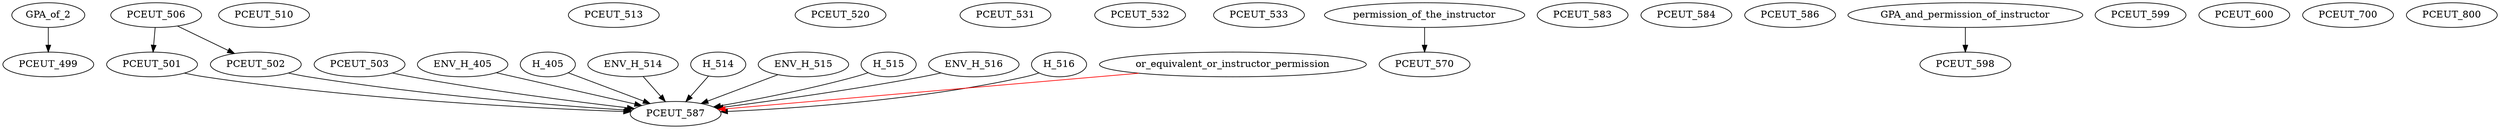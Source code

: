 digraph G {
    edge [color=black];
    GPA_of_2 -> PCEUT_499;
    edge [color=black];
    PCEUT_506 -> PCEUT_501;
    edge [color=black];
    PCEUT_506 -> PCEUT_502;
    PCEUT_503;
    PCEUT_506;
    PCEUT_510;
    PCEUT_513;
    PCEUT_520;
    PCEUT_531;
    PCEUT_532;
    PCEUT_533;
    edge [color=black];
    permission_of_the_instructor -> PCEUT_570;
    PCEUT_583;
    PCEUT_584;
    PCEUT_586;
    edge [color=black];
    ENV_H_405 -> PCEUT_587;
    H_405 -> PCEUT_587;
    ENV_H_514 -> PCEUT_587;
    H_514 -> PCEUT_587;
    ENV_H_515 -> PCEUT_587;
    H_515 -> PCEUT_587;
    ENV_H_516 -> PCEUT_587;
    H_516 -> PCEUT_587;
    PCEUT_501 -> PCEUT_587;
    PCEUT_502 -> PCEUT_587;
    PCEUT_503 -> PCEUT_587;
    edge [color=red];
    or_equivalent_or_instructor_permission -> PCEUT_587;
    edge [color=black];
    GPA_and_permission_of_instructor -> PCEUT_598;
    PCEUT_599;
    PCEUT_600;
    PCEUT_700;
    PCEUT_800;
}
